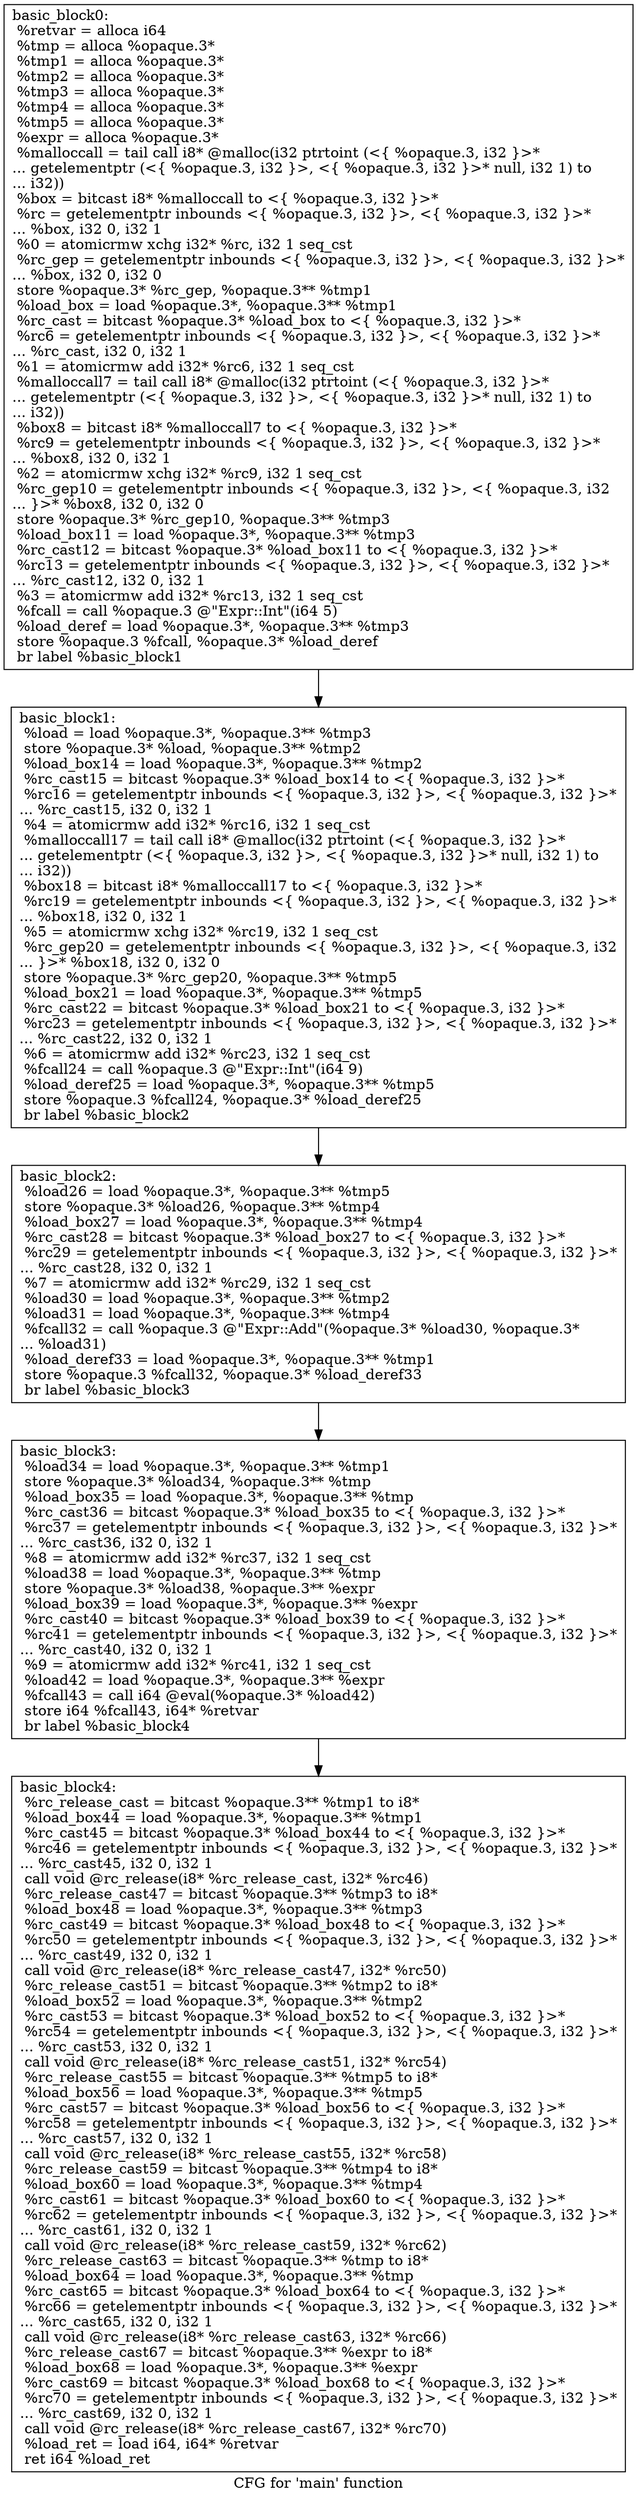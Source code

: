 digraph "CFG for 'main' function" {
	label="CFG for 'main' function";

	Node0x22ea460 [shape=record,label="{basic_block0:\l  %retvar = alloca i64\l  %tmp = alloca %opaque.3*\l  %tmp1 = alloca %opaque.3*\l  %tmp2 = alloca %opaque.3*\l  %tmp3 = alloca %opaque.3*\l  %tmp4 = alloca %opaque.3*\l  %tmp5 = alloca %opaque.3*\l  %expr = alloca %opaque.3*\l  %malloccall = tail call i8* @malloc(i32 ptrtoint (\<\{ %opaque.3, i32 \}\>*\l... getelementptr (\<\{ %opaque.3, i32 \}\>, \<\{ %opaque.3, i32 \}\>* null, i32 1) to\l... i32))\l  %box = bitcast i8* %malloccall to \<\{ %opaque.3, i32 \}\>*\l  %rc = getelementptr inbounds \<\{ %opaque.3, i32 \}\>, \<\{ %opaque.3, i32 \}\>*\l... %box, i32 0, i32 1\l  %0 = atomicrmw xchg i32* %rc, i32 1 seq_cst\l  %rc_gep = getelementptr inbounds \<\{ %opaque.3, i32 \}\>, \<\{ %opaque.3, i32 \}\>*\l... %box, i32 0, i32 0\l  store %opaque.3* %rc_gep, %opaque.3** %tmp1\l  %load_box = load %opaque.3*, %opaque.3** %tmp1\l  %rc_cast = bitcast %opaque.3* %load_box to \<\{ %opaque.3, i32 \}\>*\l  %rc6 = getelementptr inbounds \<\{ %opaque.3, i32 \}\>, \<\{ %opaque.3, i32 \}\>*\l... %rc_cast, i32 0, i32 1\l  %1 = atomicrmw add i32* %rc6, i32 1 seq_cst\l  %malloccall7 = tail call i8* @malloc(i32 ptrtoint (\<\{ %opaque.3, i32 \}\>*\l... getelementptr (\<\{ %opaque.3, i32 \}\>, \<\{ %opaque.3, i32 \}\>* null, i32 1) to\l... i32))\l  %box8 = bitcast i8* %malloccall7 to \<\{ %opaque.3, i32 \}\>*\l  %rc9 = getelementptr inbounds \<\{ %opaque.3, i32 \}\>, \<\{ %opaque.3, i32 \}\>*\l... %box8, i32 0, i32 1\l  %2 = atomicrmw xchg i32* %rc9, i32 1 seq_cst\l  %rc_gep10 = getelementptr inbounds \<\{ %opaque.3, i32 \}\>, \<\{ %opaque.3, i32\l... \}\>* %box8, i32 0, i32 0\l  store %opaque.3* %rc_gep10, %opaque.3** %tmp3\l  %load_box11 = load %opaque.3*, %opaque.3** %tmp3\l  %rc_cast12 = bitcast %opaque.3* %load_box11 to \<\{ %opaque.3, i32 \}\>*\l  %rc13 = getelementptr inbounds \<\{ %opaque.3, i32 \}\>, \<\{ %opaque.3, i32 \}\>*\l... %rc_cast12, i32 0, i32 1\l  %3 = atomicrmw add i32* %rc13, i32 1 seq_cst\l  %fcall = call %opaque.3 @\"Expr::Int\"(i64 5)\l  %load_deref = load %opaque.3*, %opaque.3** %tmp3\l  store %opaque.3 %fcall, %opaque.3* %load_deref\l  br label %basic_block1\l}"];
	Node0x22ea460 -> Node0x22ec150;
	Node0x22ec150 [shape=record,label="{basic_block1:                                     \l  %load = load %opaque.3*, %opaque.3** %tmp3\l  store %opaque.3* %load, %opaque.3** %tmp2\l  %load_box14 = load %opaque.3*, %opaque.3** %tmp2\l  %rc_cast15 = bitcast %opaque.3* %load_box14 to \<\{ %opaque.3, i32 \}\>*\l  %rc16 = getelementptr inbounds \<\{ %opaque.3, i32 \}\>, \<\{ %opaque.3, i32 \}\>*\l... %rc_cast15, i32 0, i32 1\l  %4 = atomicrmw add i32* %rc16, i32 1 seq_cst\l  %malloccall17 = tail call i8* @malloc(i32 ptrtoint (\<\{ %opaque.3, i32 \}\>*\l... getelementptr (\<\{ %opaque.3, i32 \}\>, \<\{ %opaque.3, i32 \}\>* null, i32 1) to\l... i32))\l  %box18 = bitcast i8* %malloccall17 to \<\{ %opaque.3, i32 \}\>*\l  %rc19 = getelementptr inbounds \<\{ %opaque.3, i32 \}\>, \<\{ %opaque.3, i32 \}\>*\l... %box18, i32 0, i32 1\l  %5 = atomicrmw xchg i32* %rc19, i32 1 seq_cst\l  %rc_gep20 = getelementptr inbounds \<\{ %opaque.3, i32 \}\>, \<\{ %opaque.3, i32\l... \}\>* %box18, i32 0, i32 0\l  store %opaque.3* %rc_gep20, %opaque.3** %tmp5\l  %load_box21 = load %opaque.3*, %opaque.3** %tmp5\l  %rc_cast22 = bitcast %opaque.3* %load_box21 to \<\{ %opaque.3, i32 \}\>*\l  %rc23 = getelementptr inbounds \<\{ %opaque.3, i32 \}\>, \<\{ %opaque.3, i32 \}\>*\l... %rc_cast22, i32 0, i32 1\l  %6 = atomicrmw add i32* %rc23, i32 1 seq_cst\l  %fcall24 = call %opaque.3 @\"Expr::Int\"(i64 9)\l  %load_deref25 = load %opaque.3*, %opaque.3** %tmp5\l  store %opaque.3 %fcall24, %opaque.3* %load_deref25\l  br label %basic_block2\l}"];
	Node0x22ec150 -> Node0x22e9110;
	Node0x22e9110 [shape=record,label="{basic_block2:                                     \l  %load26 = load %opaque.3*, %opaque.3** %tmp5\l  store %opaque.3* %load26, %opaque.3** %tmp4\l  %load_box27 = load %opaque.3*, %opaque.3** %tmp4\l  %rc_cast28 = bitcast %opaque.3* %load_box27 to \<\{ %opaque.3, i32 \}\>*\l  %rc29 = getelementptr inbounds \<\{ %opaque.3, i32 \}\>, \<\{ %opaque.3, i32 \}\>*\l... %rc_cast28, i32 0, i32 1\l  %7 = atomicrmw add i32* %rc29, i32 1 seq_cst\l  %load30 = load %opaque.3*, %opaque.3** %tmp2\l  %load31 = load %opaque.3*, %opaque.3** %tmp4\l  %fcall32 = call %opaque.3 @\"Expr::Add\"(%opaque.3* %load30, %opaque.3*\l... %load31)\l  %load_deref33 = load %opaque.3*, %opaque.3** %tmp1\l  store %opaque.3 %fcall32, %opaque.3* %load_deref33\l  br label %basic_block3\l}"];
	Node0x22e9110 -> Node0x22eddd0;
	Node0x22eddd0 [shape=record,label="{basic_block3:                                     \l  %load34 = load %opaque.3*, %opaque.3** %tmp1\l  store %opaque.3* %load34, %opaque.3** %tmp\l  %load_box35 = load %opaque.3*, %opaque.3** %tmp\l  %rc_cast36 = bitcast %opaque.3* %load_box35 to \<\{ %opaque.3, i32 \}\>*\l  %rc37 = getelementptr inbounds \<\{ %opaque.3, i32 \}\>, \<\{ %opaque.3, i32 \}\>*\l... %rc_cast36, i32 0, i32 1\l  %8 = atomicrmw add i32* %rc37, i32 1 seq_cst\l  %load38 = load %opaque.3*, %opaque.3** %tmp\l  store %opaque.3* %load38, %opaque.3** %expr\l  %load_box39 = load %opaque.3*, %opaque.3** %expr\l  %rc_cast40 = bitcast %opaque.3* %load_box39 to \<\{ %opaque.3, i32 \}\>*\l  %rc41 = getelementptr inbounds \<\{ %opaque.3, i32 \}\>, \<\{ %opaque.3, i32 \}\>*\l... %rc_cast40, i32 0, i32 1\l  %9 = atomicrmw add i32* %rc41, i32 1 seq_cst\l  %load42 = load %opaque.3*, %opaque.3** %expr\l  %fcall43 = call i64 @eval(%opaque.3* %load42)\l  store i64 %fcall43, i64* %retvar\l  br label %basic_block4\l}"];
	Node0x22eddd0 -> Node0x22eeee0;
	Node0x22eeee0 [shape=record,label="{basic_block4:                                     \l  %rc_release_cast = bitcast %opaque.3** %tmp1 to i8*\l  %load_box44 = load %opaque.3*, %opaque.3** %tmp1\l  %rc_cast45 = bitcast %opaque.3* %load_box44 to \<\{ %opaque.3, i32 \}\>*\l  %rc46 = getelementptr inbounds \<\{ %opaque.3, i32 \}\>, \<\{ %opaque.3, i32 \}\>*\l... %rc_cast45, i32 0, i32 1\l  call void @rc_release(i8* %rc_release_cast, i32* %rc46)\l  %rc_release_cast47 = bitcast %opaque.3** %tmp3 to i8*\l  %load_box48 = load %opaque.3*, %opaque.3** %tmp3\l  %rc_cast49 = bitcast %opaque.3* %load_box48 to \<\{ %opaque.3, i32 \}\>*\l  %rc50 = getelementptr inbounds \<\{ %opaque.3, i32 \}\>, \<\{ %opaque.3, i32 \}\>*\l... %rc_cast49, i32 0, i32 1\l  call void @rc_release(i8* %rc_release_cast47, i32* %rc50)\l  %rc_release_cast51 = bitcast %opaque.3** %tmp2 to i8*\l  %load_box52 = load %opaque.3*, %opaque.3** %tmp2\l  %rc_cast53 = bitcast %opaque.3* %load_box52 to \<\{ %opaque.3, i32 \}\>*\l  %rc54 = getelementptr inbounds \<\{ %opaque.3, i32 \}\>, \<\{ %opaque.3, i32 \}\>*\l... %rc_cast53, i32 0, i32 1\l  call void @rc_release(i8* %rc_release_cast51, i32* %rc54)\l  %rc_release_cast55 = bitcast %opaque.3** %tmp5 to i8*\l  %load_box56 = load %opaque.3*, %opaque.3** %tmp5\l  %rc_cast57 = bitcast %opaque.3* %load_box56 to \<\{ %opaque.3, i32 \}\>*\l  %rc58 = getelementptr inbounds \<\{ %opaque.3, i32 \}\>, \<\{ %opaque.3, i32 \}\>*\l... %rc_cast57, i32 0, i32 1\l  call void @rc_release(i8* %rc_release_cast55, i32* %rc58)\l  %rc_release_cast59 = bitcast %opaque.3** %tmp4 to i8*\l  %load_box60 = load %opaque.3*, %opaque.3** %tmp4\l  %rc_cast61 = bitcast %opaque.3* %load_box60 to \<\{ %opaque.3, i32 \}\>*\l  %rc62 = getelementptr inbounds \<\{ %opaque.3, i32 \}\>, \<\{ %opaque.3, i32 \}\>*\l... %rc_cast61, i32 0, i32 1\l  call void @rc_release(i8* %rc_release_cast59, i32* %rc62)\l  %rc_release_cast63 = bitcast %opaque.3** %tmp to i8*\l  %load_box64 = load %opaque.3*, %opaque.3** %tmp\l  %rc_cast65 = bitcast %opaque.3* %load_box64 to \<\{ %opaque.3, i32 \}\>*\l  %rc66 = getelementptr inbounds \<\{ %opaque.3, i32 \}\>, \<\{ %opaque.3, i32 \}\>*\l... %rc_cast65, i32 0, i32 1\l  call void @rc_release(i8* %rc_release_cast63, i32* %rc66)\l  %rc_release_cast67 = bitcast %opaque.3** %expr to i8*\l  %load_box68 = load %opaque.3*, %opaque.3** %expr\l  %rc_cast69 = bitcast %opaque.3* %load_box68 to \<\{ %opaque.3, i32 \}\>*\l  %rc70 = getelementptr inbounds \<\{ %opaque.3, i32 \}\>, \<\{ %opaque.3, i32 \}\>*\l... %rc_cast69, i32 0, i32 1\l  call void @rc_release(i8* %rc_release_cast67, i32* %rc70)\l  %load_ret = load i64, i64* %retvar\l  ret i64 %load_ret\l}"];
}
